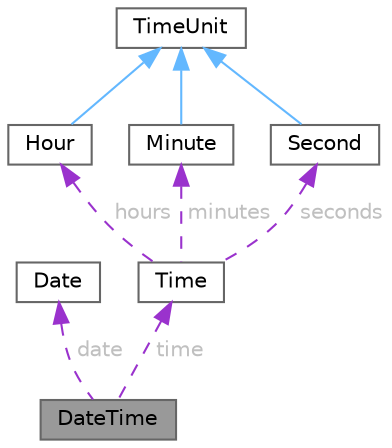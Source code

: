 digraph "DateTime"
{
 // LATEX_PDF_SIZE
  bgcolor="transparent";
  edge [fontname=Helvetica,fontsize=10,labelfontname=Helvetica,labelfontsize=10];
  node [fontname=Helvetica,fontsize=10,shape=box,height=0.2,width=0.4];
  Node1 [id="Node000001",label="DateTime",height=0.2,width=0.4,color="gray40", fillcolor="grey60", style="filled", fontcolor="black",tooltip="Structure representing a date and time."];
  Node2 -> Node1 [id="edge1_Node000001_Node000002",dir="back",color="darkorchid3",style="dashed",tooltip=" ",label=" date",fontcolor="grey" ];
  Node2 [id="Node000002",label="Date",height=0.2,width=0.4,color="gray40", fillcolor="white", style="filled",URL="$struct_date.html",tooltip="Structure representing a date."];
  Node3 -> Node1 [id="edge2_Node000001_Node000003",dir="back",color="darkorchid3",style="dashed",tooltip=" ",label=" time",fontcolor="grey" ];
  Node3 [id="Node000003",label="Time",height=0.2,width=0.4,color="gray40", fillcolor="white", style="filled",URL="$struct_time.html",tooltip="Structure representing a time."];
  Node4 -> Node3 [id="edge3_Node000003_Node000004",dir="back",color="darkorchid3",style="dashed",tooltip=" ",label=" hours",fontcolor="grey" ];
  Node4 [id="Node000004",label="Hour",height=0.2,width=0.4,color="gray40", fillcolor="white", style="filled",URL="$class_hour.html",tooltip="Class representing an hour."];
  Node5 -> Node4 [id="edge4_Node000004_Node000005",dir="back",color="steelblue1",style="solid",tooltip=" "];
  Node5 [id="Node000005",label="TimeUnit",height=0.2,width=0.4,color="gray40", fillcolor="white", style="filled",URL="$class_time_unit.html",tooltip="Base class representing a time unit."];
  Node6 -> Node3 [id="edge5_Node000003_Node000006",dir="back",color="darkorchid3",style="dashed",tooltip=" ",label=" minutes",fontcolor="grey" ];
  Node6 [id="Node000006",label="Minute",height=0.2,width=0.4,color="gray40", fillcolor="white", style="filled",URL="$class_minute.html",tooltip="Class representing a minute."];
  Node5 -> Node6 [id="edge6_Node000006_Node000005",dir="back",color="steelblue1",style="solid",tooltip=" "];
  Node7 -> Node3 [id="edge7_Node000003_Node000007",dir="back",color="darkorchid3",style="dashed",tooltip=" ",label=" seconds",fontcolor="grey" ];
  Node7 [id="Node000007",label="Second",height=0.2,width=0.4,color="gray40", fillcolor="white", style="filled",URL="$class_second.html",tooltip="Class representing a second."];
  Node5 -> Node7 [id="edge8_Node000007_Node000005",dir="back",color="steelblue1",style="solid",tooltip=" "];
}
